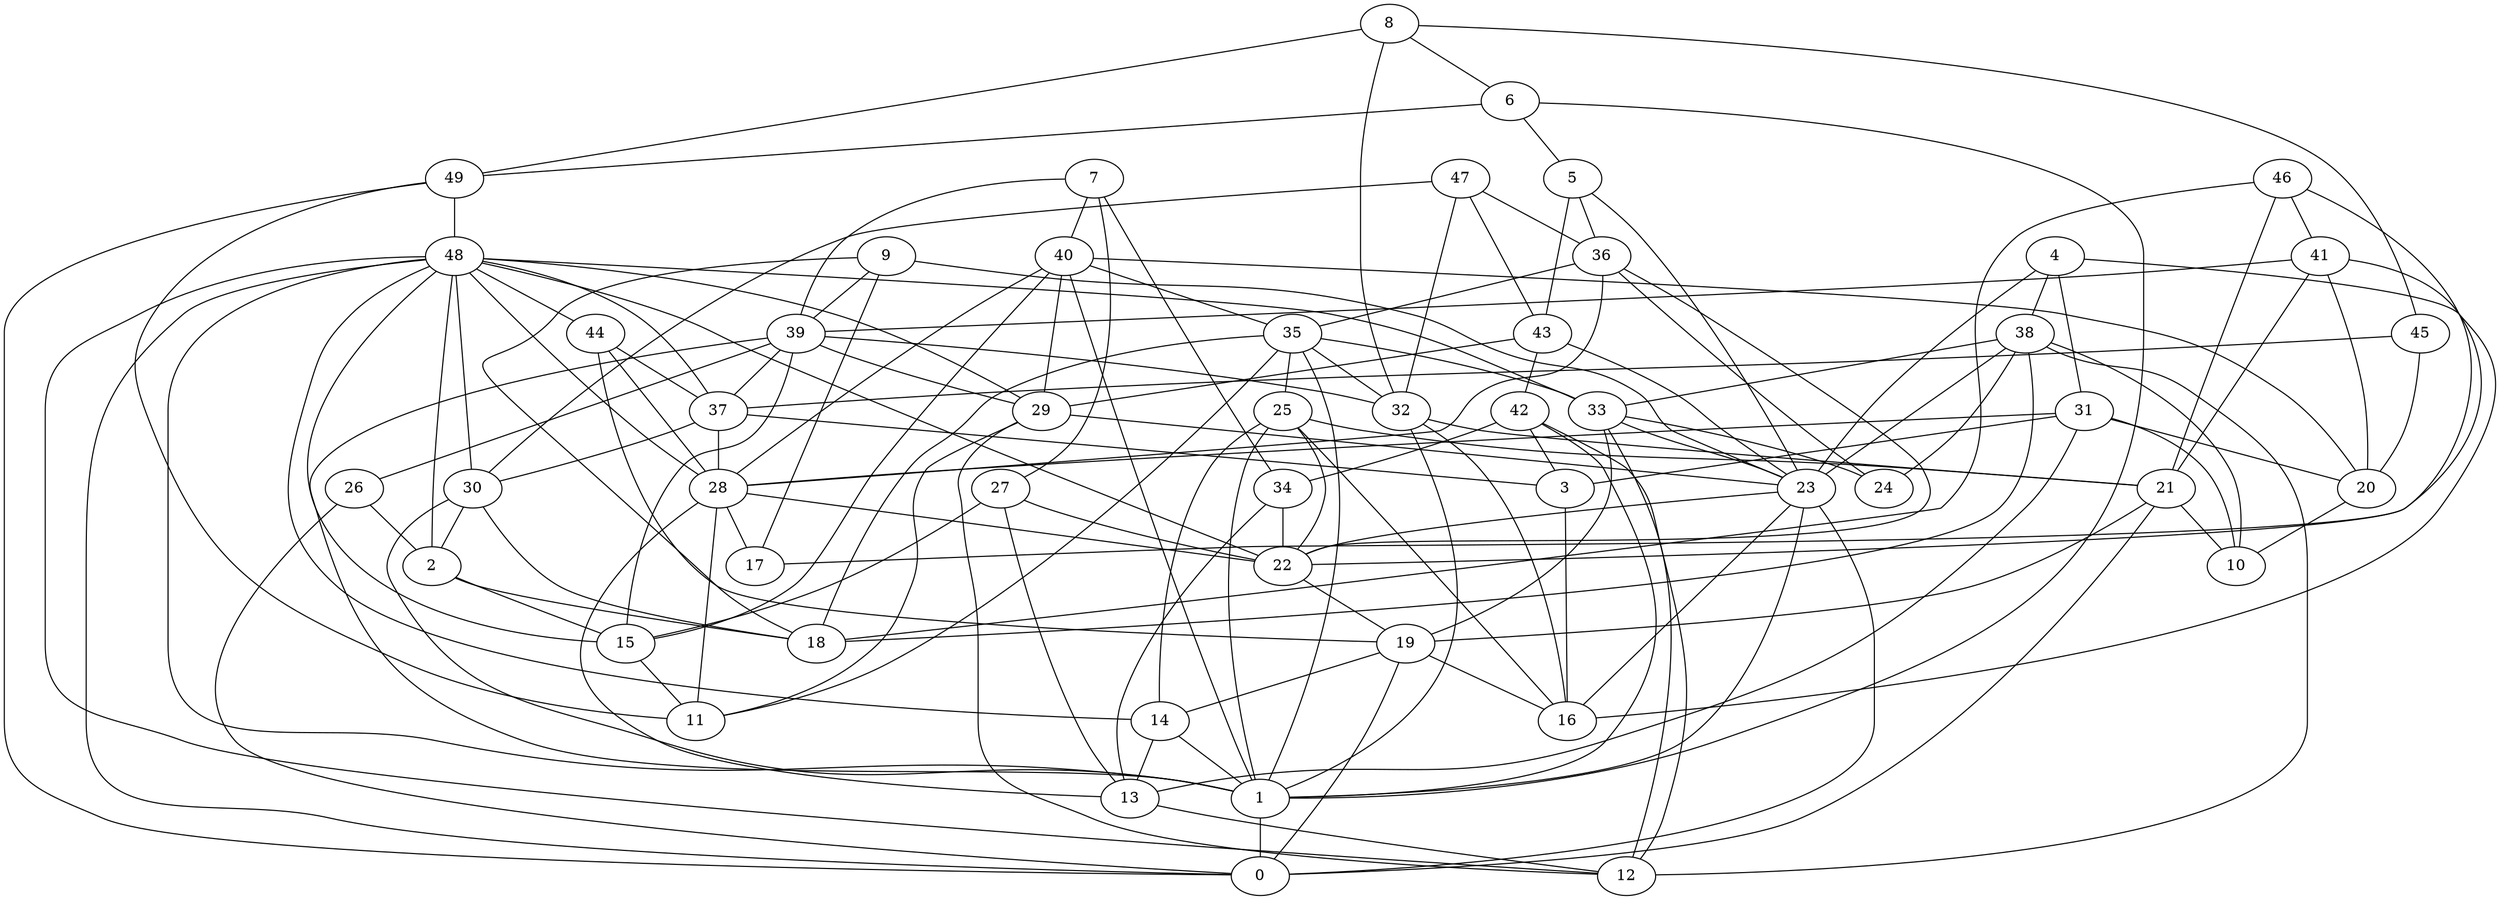 digraph GG_graph {

subgraph G_graph {
edge [color = black]
"13" -> "12" [dir = none]
"31" -> "10" [dir = none]
"31" -> "3" [dir = none]
"31" -> "20" [dir = none]
"31" -> "13" [dir = none]
"31" -> "28" [dir = none]
"5" -> "43" [dir = none]
"5" -> "36" [dir = none]
"5" -> "23" [dir = none]
"9" -> "18" [dir = none]
"9" -> "17" [dir = none]
"9" -> "39" [dir = none]
"9" -> "23" [dir = none]
"20" -> "10" [dir = none]
"8" -> "45" [dir = none]
"8" -> "49" [dir = none]
"8" -> "32" [dir = none]
"8" -> "6" [dir = none]
"22" -> "19" [dir = none]
"14" -> "13" [dir = none]
"14" -> "1" [dir = none]
"34" -> "22" [dir = none]
"34" -> "13" [dir = none]
"19" -> "0" [dir = none]
"19" -> "14" [dir = none]
"19" -> "16" [dir = none]
"48" -> "30" [dir = none]
"48" -> "15" [dir = none]
"48" -> "29" [dir = none]
"48" -> "33" [dir = none]
"48" -> "44" [dir = none]
"48" -> "12" [dir = none]
"48" -> "2" [dir = none]
"48" -> "28" [dir = none]
"48" -> "0" [dir = none]
"48" -> "22" [dir = none]
"48" -> "1" [dir = none]
"48" -> "14" [dir = none]
"48" -> "37" [dir = none]
"39" -> "26" [dir = none]
"39" -> "37" [dir = none]
"39" -> "1" [dir = none]
"39" -> "32" [dir = none]
"39" -> "15" [dir = none]
"39" -> "29" [dir = none]
"40" -> "35" [dir = none]
"40" -> "20" [dir = none]
"40" -> "1" [dir = none]
"40" -> "28" [dir = none]
"40" -> "15" [dir = none]
"40" -> "29" [dir = none]
"29" -> "11" [dir = none]
"29" -> "23" [dir = none]
"29" -> "12" [dir = none]
"15" -> "11" [dir = none]
"43" -> "23" [dir = none]
"43" -> "42" [dir = none]
"43" -> "29" [dir = none]
"38" -> "24" [dir = none]
"38" -> "12" [dir = none]
"38" -> "10" [dir = none]
"38" -> "18" [dir = none]
"38" -> "33" [dir = none]
"38" -> "23" [dir = none]
"6" -> "49" [dir = none]
"6" -> "1" [dir = none]
"6" -> "5" [dir = none]
"3" -> "16" [dir = none]
"45" -> "20" [dir = none]
"45" -> "37" [dir = none]
"30" -> "1" [dir = none]
"30" -> "18" [dir = none]
"30" -> "2" [dir = none]
"46" -> "17" [dir = none]
"46" -> "21" [dir = none]
"46" -> "41" [dir = none]
"46" -> "18" [dir = none]
"33" -> "23" [dir = none]
"33" -> "24" [dir = none]
"33" -> "12" [dir = none]
"33" -> "19" [dir = none]
"25" -> "22" [dir = none]
"25" -> "14" [dir = none]
"25" -> "16" [dir = none]
"25" -> "21" [dir = none]
"25" -> "1" [dir = none]
"2" -> "18" [dir = none]
"2" -> "15" [dir = none]
"32" -> "21" [dir = none]
"32" -> "16" [dir = none]
"32" -> "1" [dir = none]
"26" -> "0" [dir = none]
"26" -> "2" [dir = none]
"37" -> "3" [dir = none]
"37" -> "28" [dir = none]
"37" -> "30" [dir = none]
"27" -> "15" [dir = none]
"27" -> "13" [dir = none]
"27" -> "22" [dir = none]
"35" -> "33" [dir = none]
"35" -> "18" [dir = none]
"35" -> "1" [dir = none]
"35" -> "25" [dir = none]
"35" -> "32" [dir = none]
"35" -> "11" [dir = none]
"36" -> "28" [dir = none]
"36" -> "35" [dir = none]
"36" -> "22" [dir = none]
"36" -> "24" [dir = none]
"1" -> "0" [dir = none]
"23" -> "16" [dir = none]
"23" -> "22" [dir = none]
"23" -> "0" [dir = none]
"23" -> "1" [dir = none]
"21" -> "19" [dir = none]
"21" -> "0" [dir = none]
"21" -> "10" [dir = none]
"47" -> "32" [dir = none]
"47" -> "36" [dir = none]
"47" -> "30" [dir = none]
"47" -> "43" [dir = none]
"7" -> "27" [dir = none]
"7" -> "39" [dir = none]
"7" -> "40" [dir = none]
"7" -> "34" [dir = none]
"28" -> "11" [dir = none]
"28" -> "17" [dir = none]
"28" -> "22" [dir = none]
"28" -> "13" [dir = none]
"41" -> "22" [dir = none]
"41" -> "39" [dir = none]
"41" -> "20" [dir = none]
"41" -> "21" [dir = none]
"49" -> "11" [dir = none]
"49" -> "48" [dir = none]
"49" -> "0" [dir = none]
"42" -> "34" [dir = none]
"42" -> "12" [dir = none]
"42" -> "1" [dir = none]
"42" -> "3" [dir = none]
"4" -> "23" [dir = none]
"4" -> "31" [dir = none]
"4" -> "38" [dir = none]
"4" -> "16" [dir = none]
"44" -> "19" [dir = none]
"44" -> "28" [dir = none]
"44" -> "37" [dir = none]
}

}
